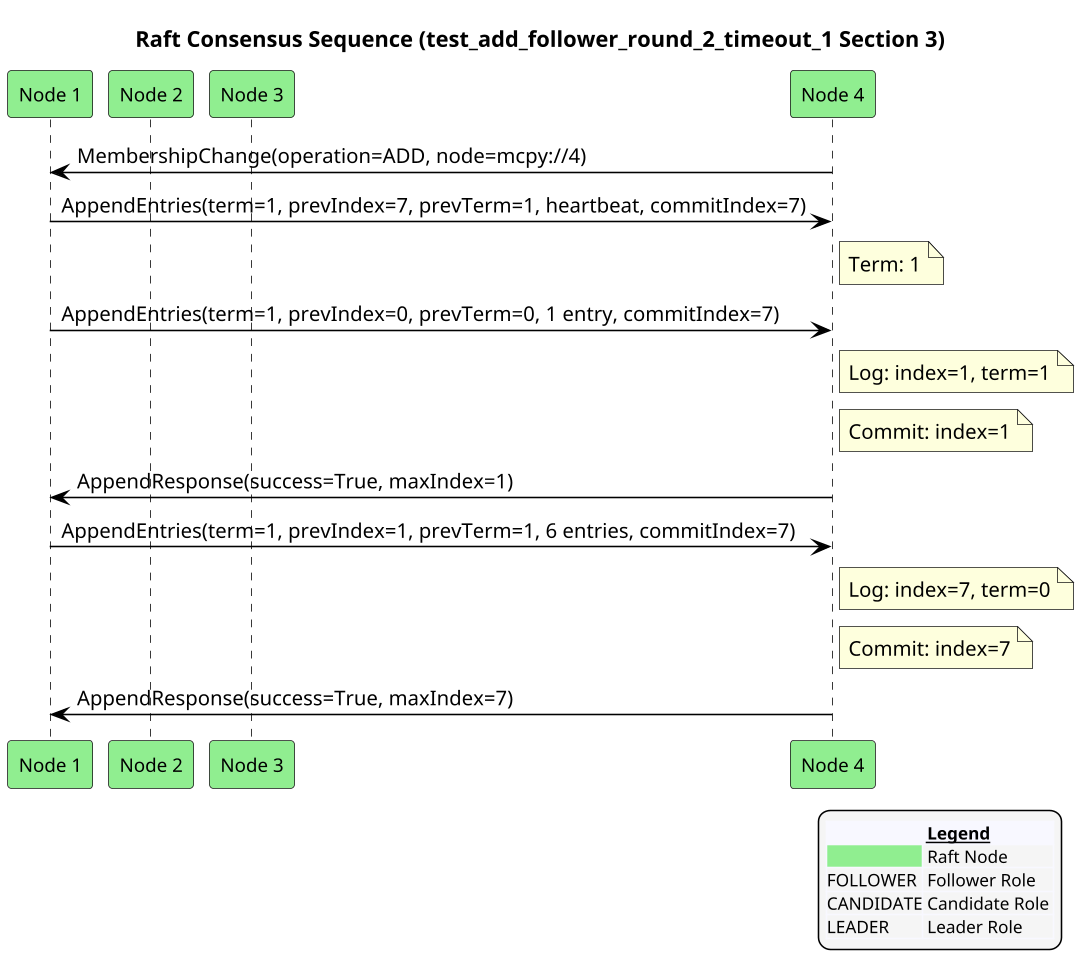 @startuml
!pragma ratio 0.7
skinparam dpi 150
skinparam monochrome false
skinparam sequence {
  ArrowColor Black
  ActorBorderColor Black
  LifeLineBorderColor Black
  ParticipantFontSize 12
  Padding 10
}
skinparam legend {
  BackgroundColor #F5F5F5
  FontSize 11
}
title Raft Consensus Sequence (test_add_follower_round_2_timeout_1 Section 3)

participant "Node 1" as n1 order 10 #Lightgreen
participant "Node 2" as n2 order 20 #Lightgreen
participant "Node 3" as n3 order 30 #Lightgreen
participant "Node 4" as n4 order 40 #Lightgreen
n4 -> n1: MembershipChange(operation=ADD, node=mcpy://4)
n1 -> n4: AppendEntries(term=1, prevIndex=7, prevTerm=1, heartbeat, commitIndex=7)
note right of n4: Term: 1
n1 -> n4: AppendEntries(term=1, prevIndex=0, prevTerm=0, 1 entry, commitIndex=7)
note right of n4: Log: index=1, term=1
note right of n4: Commit: index=1
n4 -> n1: AppendResponse(success=True, maxIndex=1)
n1 -> n4: AppendEntries(term=1, prevIndex=1, prevTerm=1, 6 entries, commitIndex=7)
note right of n4: Log: index=7, term=0
note right of n4: Commit: index=7
n4 -> n1: AppendResponse(success=True, maxIndex=7)

legend right
  <#GhostWhite,#GhostWhite>|      |= __Legend__ |
  |<#Lightgreen>| Raft Node |
  |FOLLOWER| Follower Role |
  |CANDIDATE| Candidate Role |
  |LEADER| Leader Role |
endlegend
@enduml
